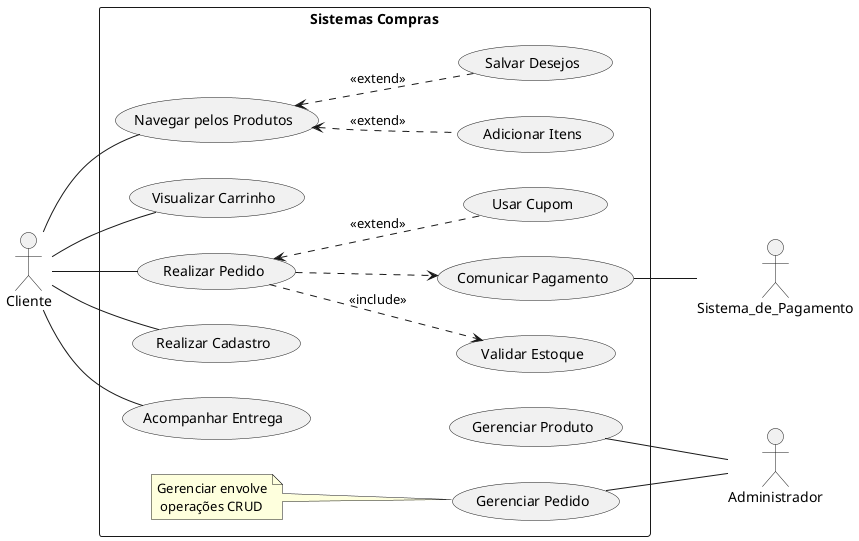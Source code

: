 @startuml
'O cliente deve ser capaz de realizar cadastro no sistema.
'Depois de autenticado, pode navegar pelos produtos,
'adicionar itens ao carrinho, visualizar o carrinho e realizar um pedido.
'Ao realizar um pedido, o sistema deve obrigatoriamente validar o estoque
'antes de prosseguir com a compra.
'O sistema deve se comunicar com um Sistema de Pagamento externo para
'processar a transação.
'Após a finalização do pedido, o cliente pode acompanhar o status da entrega.
'O administrador, por sua vez, deve ser capaz de:
'Cadastrar e remover produtos do catálogo
'Atualizar preços e descrições
'Gerenciar pedidos (consultar, cancelar ou confirmar)
'
'Cenários Alternativos
'Ao realizar um pedido deve-se validar o estoque.
'O cliente pode optar por usar um cupom de desconto durante a finalização da compra.
'Ao finalizar um pedido deve-se incluir a comunicação com o Sistema de Pagamento.
'O cliente pode salvar produtos em uma lista de desejos.
'Atores
left to right direction
actor Cliente
actor Sistema_de_Pagamento
actor Administrador
'Verbos
rectangle "Sistemas Compras"{

Cliente -- (Navegar pelos Produtos)
(Navegar pelos Produtos) <.. (Adicionar Itens) : <<extend>>
'Cliente -- (Adicionar Itens)
Cliente -- (Visualizar Carrinho)
Cliente -- (Realizar Pedido)
(Realizar Pedido) ..> (Validar Estoque) : <<include>>
(Realizar Pedido) ..> (Comunicar Pagamento)
Cliente -- (Realizar Cadastro)
(Comunicar Pagamento) -- Sistema_de_Pagamento
Cliente -- (Acompanhar Entrega)
(Gerenciar Produto) -- Administrador
(Gerenciar Pedido) -- Administrador
(Realizar Pedido) <.. (Usar Cupom) : <<extend>>
(Navegar pelos Produtos) <.. (Salvar Desejos) : <<extend>>
(Realizar Cadastro) -[hidden]- (Gerenciar Produto)
(Acompanhar Entrega) -[hidden]- (Gerenciar Pedido)
note left of (Gerenciar Pedido) : Gerenciar envolve\n operações CRUD

}

@enduml